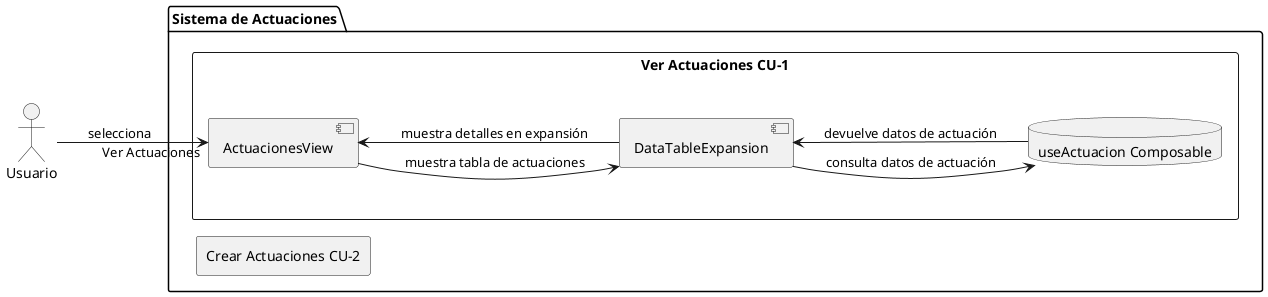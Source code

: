 @startuml
left to right direction
actor Usuario as user

package "Sistema de Actuaciones" {
  rectangle "Ver Actuaciones CU-1" as VA {
    [ActuacionesView] as AV
    [DataTableExpansion] as DTE
    database "useActuacion Composable" as UA
  }
  rectangle "Crear Actuaciones CU-2" as CA
}

user --> AV : selecciona "Ver Actuaciones"
AV --> DTE : muestra tabla de actuaciones
DTE --> UA : consulta datos de actuación
UA --> DTE : devuelve datos de actuación
DTE --> AV : muestra detalles en expansión

@enduml